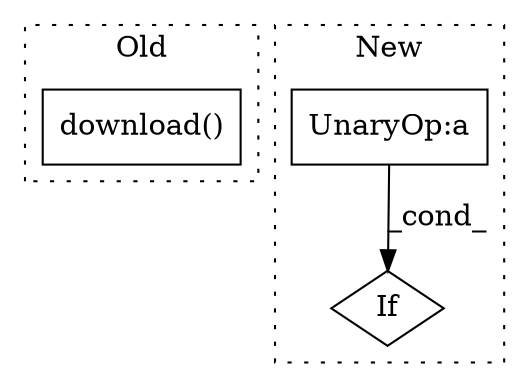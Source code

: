digraph G {
subgraph cluster0 {
1 [label="download()" a="75" s="3806,3823" l="14,1" shape="box"];
label = "Old";
style="dotted";
}
subgraph cluster1 {
2 [label="If" a="96" s="3735" l="3" shape="diamond"];
3 [label="UnaryOp:a" a="61" s="3738" l="25" shape="box"];
label = "New";
style="dotted";
}
3 -> 2 [label="_cond_"];
}